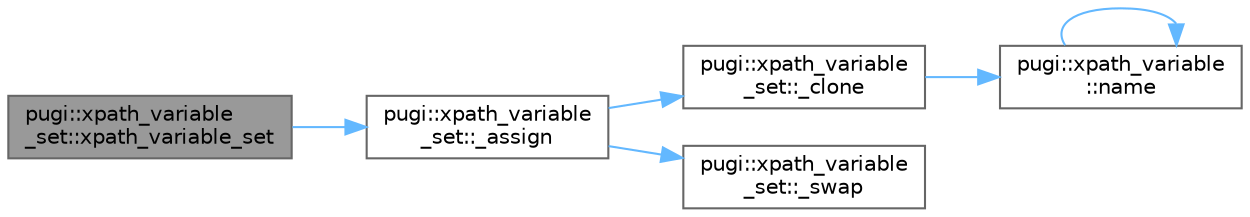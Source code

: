 digraph "pugi::xpath_variable_set::xpath_variable_set"
{
 // INTERACTIVE_SVG=YES
 // LATEX_PDF_SIZE
  bgcolor="transparent";
  edge [fontname=Helvetica,fontsize=10,labelfontname=Helvetica,labelfontsize=10];
  node [fontname=Helvetica,fontsize=10,shape=box,height=0.2,width=0.4];
  rankdir="LR";
  Node1 [id="Node000001",label="pugi::xpath_variable\l_set::xpath_variable_set",height=0.2,width=0.4,color="gray40", fillcolor="grey60", style="filled", fontcolor="black",tooltip=" "];
  Node1 -> Node2 [id="edge1_Node000001_Node000002",color="steelblue1",style="solid",tooltip=" "];
  Node2 [id="Node000002",label="pugi::xpath_variable\l_set::_assign",height=0.2,width=0.4,color="grey40", fillcolor="white", style="filled",URL="$de/dfa/classpugi_1_1xpath__variable__set.html#a7313c2c7296f265361e13b86190338f4",tooltip=" "];
  Node2 -> Node3 [id="edge2_Node000002_Node000003",color="steelblue1",style="solid",tooltip=" "];
  Node3 [id="Node000003",label="pugi::xpath_variable\l_set::_clone",height=0.2,width=0.4,color="grey40", fillcolor="white", style="filled",URL="$de/dfa/classpugi_1_1xpath__variable__set.html#a92eab7f44b95427827e255987fb0b199",tooltip=" "];
  Node3 -> Node4 [id="edge3_Node000003_Node000004",color="steelblue1",style="solid",tooltip=" "];
  Node4 [id="Node000004",label="pugi::xpath_variable\l::name",height=0.2,width=0.4,color="grey40", fillcolor="white", style="filled",URL="$dd/d2a/classpugi_1_1xpath__variable.html#acf2ab53ee69f0b436c1b3b62bd455eaf",tooltip=" "];
  Node4 -> Node4 [id="edge4_Node000004_Node000004",color="steelblue1",style="solid",tooltip=" "];
  Node2 -> Node5 [id="edge5_Node000002_Node000005",color="steelblue1",style="solid",tooltip=" "];
  Node5 [id="Node000005",label="pugi::xpath_variable\l_set::_swap",height=0.2,width=0.4,color="grey40", fillcolor="white", style="filled",URL="$de/dfa/classpugi_1_1xpath__variable__set.html#a072dc8b979865e90e622b383297fbf08",tooltip=" "];
}
